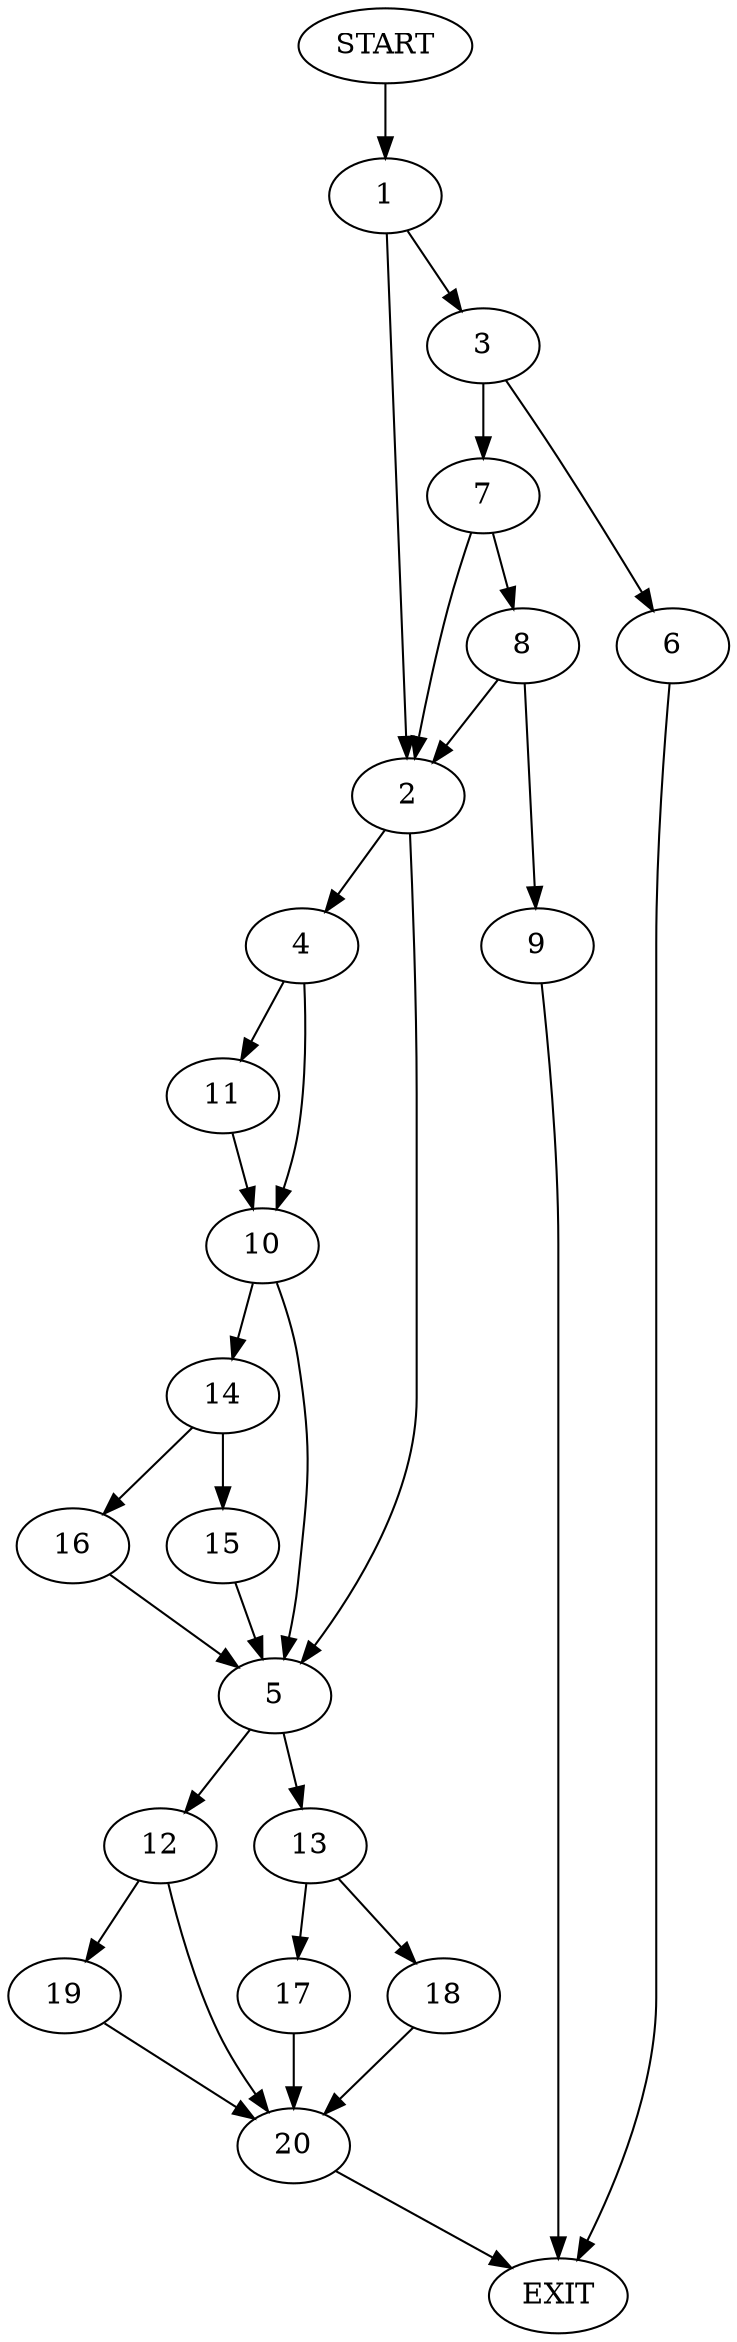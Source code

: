 digraph {
0 [label="START"]
21 [label="EXIT"]
0 -> 1
1 -> 2
1 -> 3
2 -> 4
2 -> 5
3 -> 6
3 -> 7
7 -> 2
7 -> 8
6 -> 21
8 -> 2
8 -> 9
9 -> 21
4 -> 10
4 -> 11
5 -> 12
5 -> 13
11 -> 10
10 -> 5
10 -> 14
14 -> 15
14 -> 16
15 -> 5
16 -> 5
13 -> 17
13 -> 18
12 -> 19
12 -> 20
19 -> 20
20 -> 21
17 -> 20
18 -> 20
}
